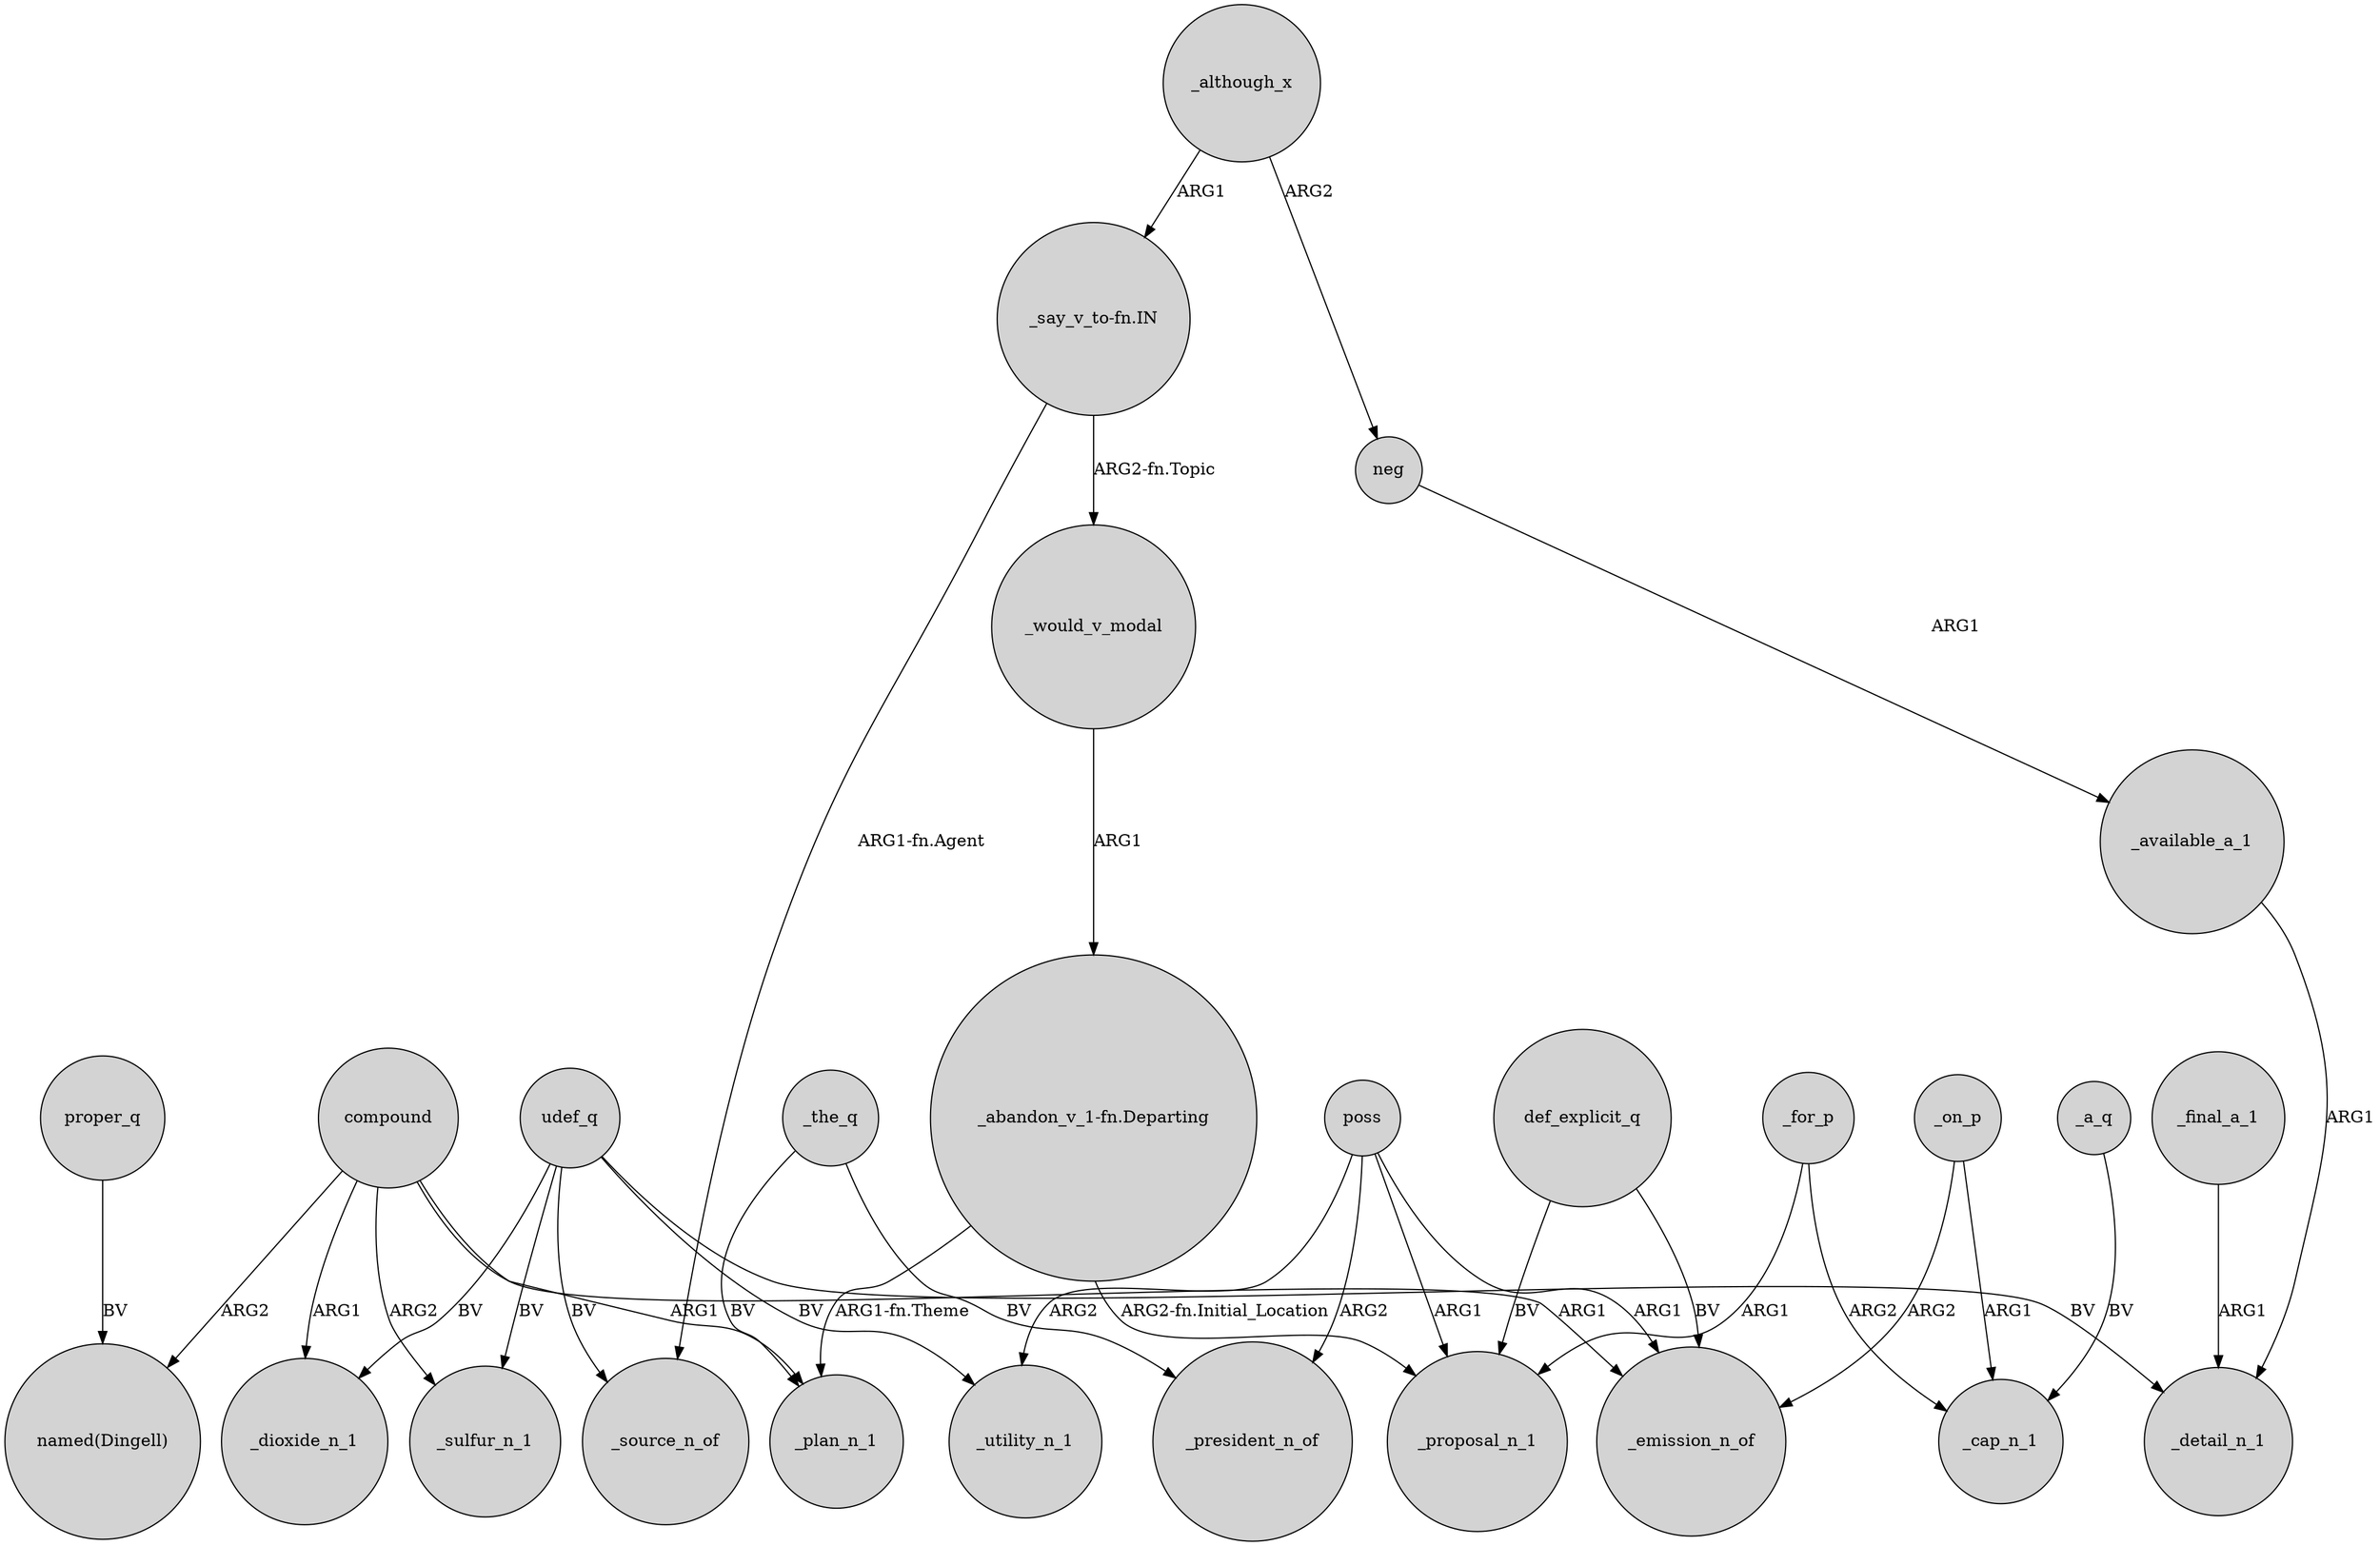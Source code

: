digraph {
	node [shape=circle style=filled]
	"_say_v_to-fn.IN" -> _would_v_modal [label="ARG2-fn.Topic"]
	_on_p -> _cap_n_1 [label=ARG1]
	compound -> _emission_n_of [label=ARG1]
	proper_q -> "named(Dingell)" [label=BV]
	udef_q -> _dioxide_n_1 [label=BV]
	poss -> _utility_n_1 [label=ARG2]
	poss -> _emission_n_of [label=ARG1]
	_the_q -> _plan_n_1 [label=BV]
	"_say_v_to-fn.IN" -> _source_n_of [label="ARG1-fn.Agent"]
	compound -> _dioxide_n_1 [label=ARG1]
	_although_x -> "_say_v_to-fn.IN" [label=ARG1]
	compound -> _plan_n_1 [label=ARG1]
	udef_q -> _utility_n_1 [label=BV]
	_although_x -> neg [label=ARG2]
	neg -> _available_a_1 [label=ARG1]
	_would_v_modal -> "_abandon_v_1-fn.Departing" [label=ARG1]
	_for_p -> _cap_n_1 [label=ARG2]
	def_explicit_q -> _emission_n_of [label=BV]
	poss -> _proposal_n_1 [label=ARG1]
	_final_a_1 -> _detail_n_1 [label=ARG1]
	_available_a_1 -> _detail_n_1 [label=ARG1]
	_on_p -> _emission_n_of [label=ARG2]
	"_abandon_v_1-fn.Departing" -> _plan_n_1 [label="ARG1-fn.Theme"]
	_the_q -> _president_n_of [label=BV]
	_for_p -> _proposal_n_1 [label=ARG1]
	def_explicit_q -> _proposal_n_1 [label=BV]
	_a_q -> _cap_n_1 [label=BV]
	"_abandon_v_1-fn.Departing" -> _proposal_n_1 [label="ARG2-fn.Initial_Location"]
	udef_q -> _sulfur_n_1 [label=BV]
	udef_q -> _source_n_of [label=BV]
	udef_q -> _detail_n_1 [label=BV]
	poss -> _president_n_of [label=ARG2]
	compound -> _sulfur_n_1 [label=ARG2]
	compound -> "named(Dingell)" [label=ARG2]
}
